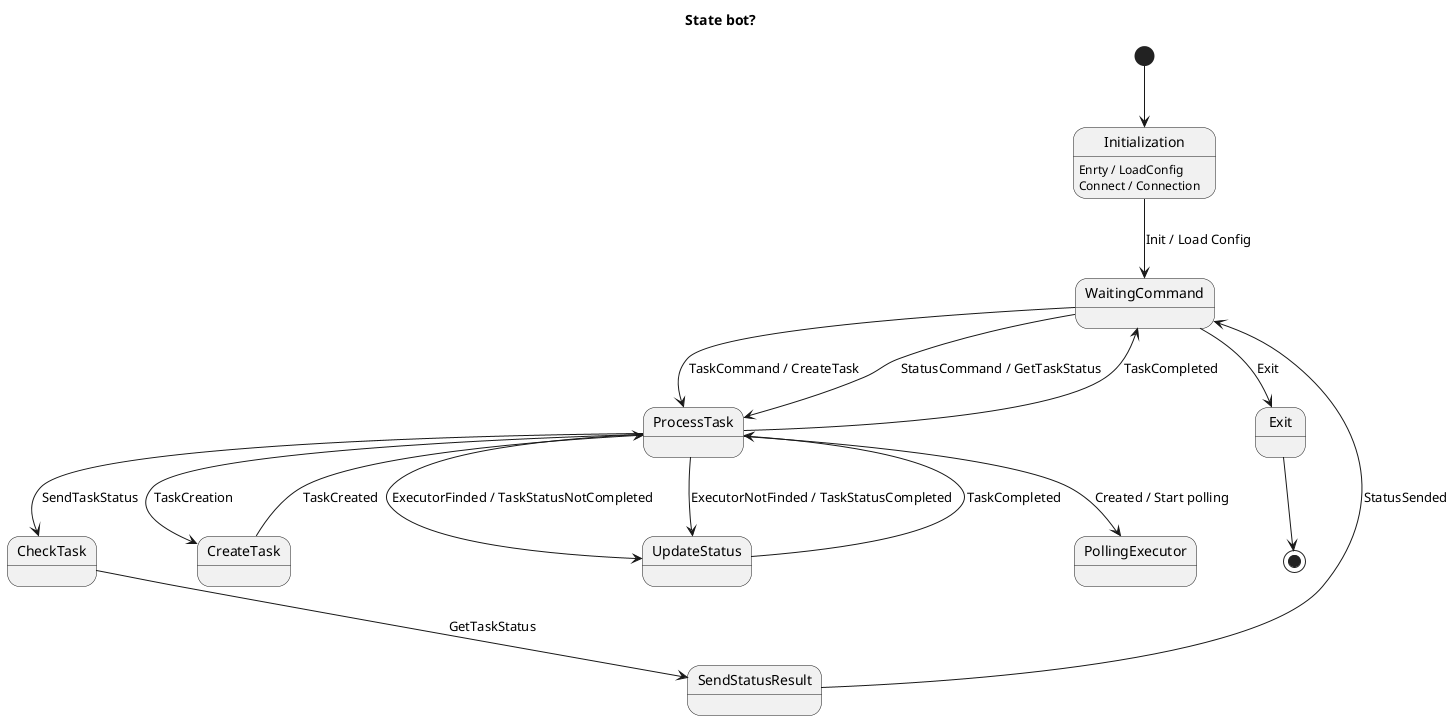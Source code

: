@startuml BotState
Title State bot?

Initialization : Enrty / LoadConfig
Initialization : Connect / Connection

[*] --> Initialization
Initialization --> WaitingCommand : Init / Load Config

WaitingCommand --> ProcessTask : TaskCommand / CreateTask
WaitingCommand --> ProcessTask : StatusCommand / GetTaskStatus
SendStatusResult --> WaitingCommand : StatusSended
ProcessTask --> CheckTask : SendTaskStatus
CheckTask --> SendStatusResult : GetTaskStatus
ProcessTask --> CreateTask : TaskCreation
CreateTask --> ProcessTask : TaskCreated
UpdateStatus --> ProcessTask : TaskCompleted
ProcessTask --> WaitingCommand : TaskCompleted
ProcessTask --> UpdateStatus : ExecutorFinded / TaskStatusNotCompleted
ProcessTask --> UpdateStatus : ExecutorNotFinded / TaskStatusCompleted
ProcessTask --> PollingExecutor : Created / Start polling

WaitingCommand --> Exit : Exit
Exit --> [*]

@enduml
